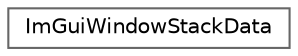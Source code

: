 digraph "Gráfico de jerarquía de clases"
{
 // LATEX_PDF_SIZE
  bgcolor="transparent";
  edge [fontname=Helvetica,fontsize=10,labelfontname=Helvetica,labelfontsize=10];
  node [fontname=Helvetica,fontsize=10,shape=box,height=0.2,width=0.4];
  rankdir="LR";
  Node0 [id="Node000000",label="ImGuiWindowStackData",height=0.2,width=0.4,color="grey40", fillcolor="white", style="filled",URL="$struct_im_gui_window_stack_data.html",tooltip=" "];
}
